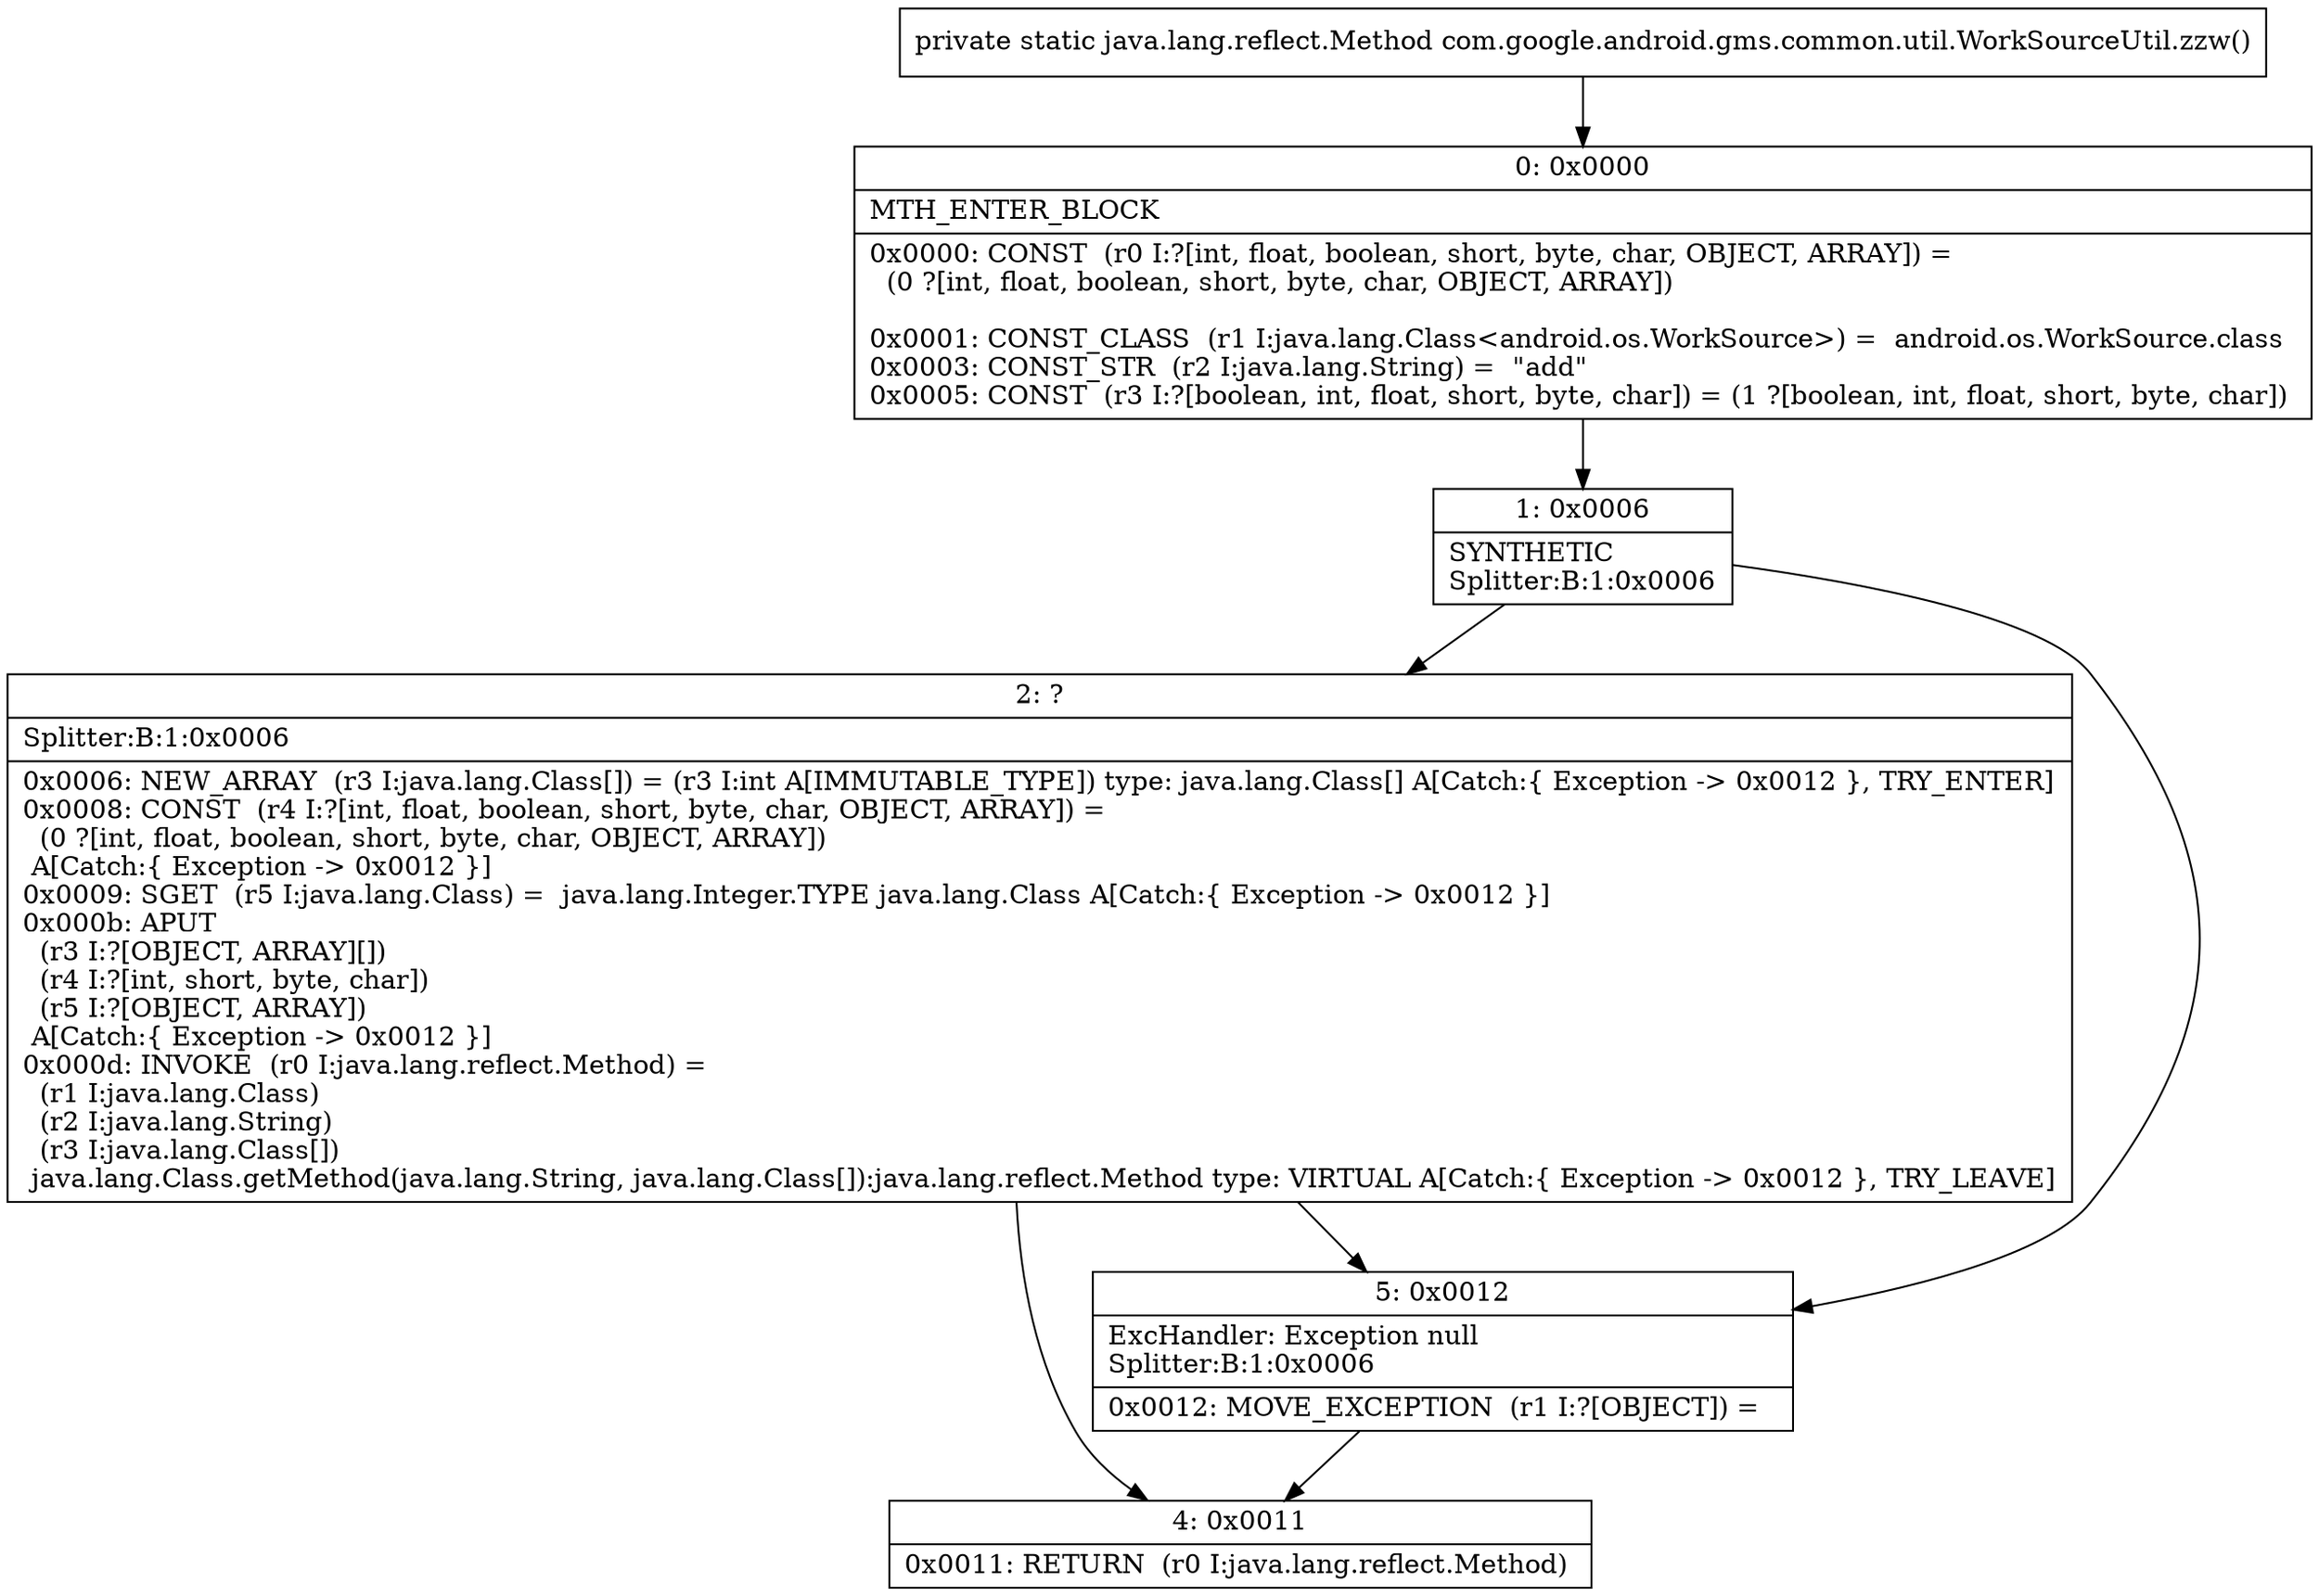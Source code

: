 digraph "CFG forcom.google.android.gms.common.util.WorkSourceUtil.zzw()Ljava\/lang\/reflect\/Method;" {
Node_0 [shape=record,label="{0\:\ 0x0000|MTH_ENTER_BLOCK\l|0x0000: CONST  (r0 I:?[int, float, boolean, short, byte, char, OBJECT, ARRAY]) = \l  (0 ?[int, float, boolean, short, byte, char, OBJECT, ARRAY])\l \l0x0001: CONST_CLASS  (r1 I:java.lang.Class\<android.os.WorkSource\>) =  android.os.WorkSource.class \l0x0003: CONST_STR  (r2 I:java.lang.String) =  \"add\" \l0x0005: CONST  (r3 I:?[boolean, int, float, short, byte, char]) = (1 ?[boolean, int, float, short, byte, char]) \l}"];
Node_1 [shape=record,label="{1\:\ 0x0006|SYNTHETIC\lSplitter:B:1:0x0006\l}"];
Node_2 [shape=record,label="{2\:\ ?|Splitter:B:1:0x0006\l|0x0006: NEW_ARRAY  (r3 I:java.lang.Class[]) = (r3 I:int A[IMMUTABLE_TYPE]) type: java.lang.Class[] A[Catch:\{ Exception \-\> 0x0012 \}, TRY_ENTER]\l0x0008: CONST  (r4 I:?[int, float, boolean, short, byte, char, OBJECT, ARRAY]) = \l  (0 ?[int, float, boolean, short, byte, char, OBJECT, ARRAY])\l A[Catch:\{ Exception \-\> 0x0012 \}]\l0x0009: SGET  (r5 I:java.lang.Class) =  java.lang.Integer.TYPE java.lang.Class A[Catch:\{ Exception \-\> 0x0012 \}]\l0x000b: APUT  \l  (r3 I:?[OBJECT, ARRAY][])\l  (r4 I:?[int, short, byte, char])\l  (r5 I:?[OBJECT, ARRAY])\l A[Catch:\{ Exception \-\> 0x0012 \}]\l0x000d: INVOKE  (r0 I:java.lang.reflect.Method) = \l  (r1 I:java.lang.Class)\l  (r2 I:java.lang.String)\l  (r3 I:java.lang.Class[])\l java.lang.Class.getMethod(java.lang.String, java.lang.Class[]):java.lang.reflect.Method type: VIRTUAL A[Catch:\{ Exception \-\> 0x0012 \}, TRY_LEAVE]\l}"];
Node_4 [shape=record,label="{4\:\ 0x0011|0x0011: RETURN  (r0 I:java.lang.reflect.Method) \l}"];
Node_5 [shape=record,label="{5\:\ 0x0012|ExcHandler: Exception null\lSplitter:B:1:0x0006\l|0x0012: MOVE_EXCEPTION  (r1 I:?[OBJECT]) =  \l}"];
MethodNode[shape=record,label="{private static java.lang.reflect.Method com.google.android.gms.common.util.WorkSourceUtil.zzw() }"];
MethodNode -> Node_0;
Node_0 -> Node_1;
Node_1 -> Node_2;
Node_1 -> Node_5;
Node_2 -> Node_5;
Node_2 -> Node_4;
Node_5 -> Node_4;
}

